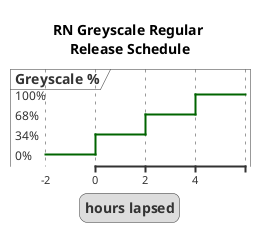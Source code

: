 @startuml
title RN Greyscale Regular \nRelease Schedule

robust "Greyscale %" as RN

legend
hours lapsed
end legend

@-2
RN is "0%"

@0
RN is "34%"

@2
RN is "68%"

@4
RN is "100%"

@enduml
